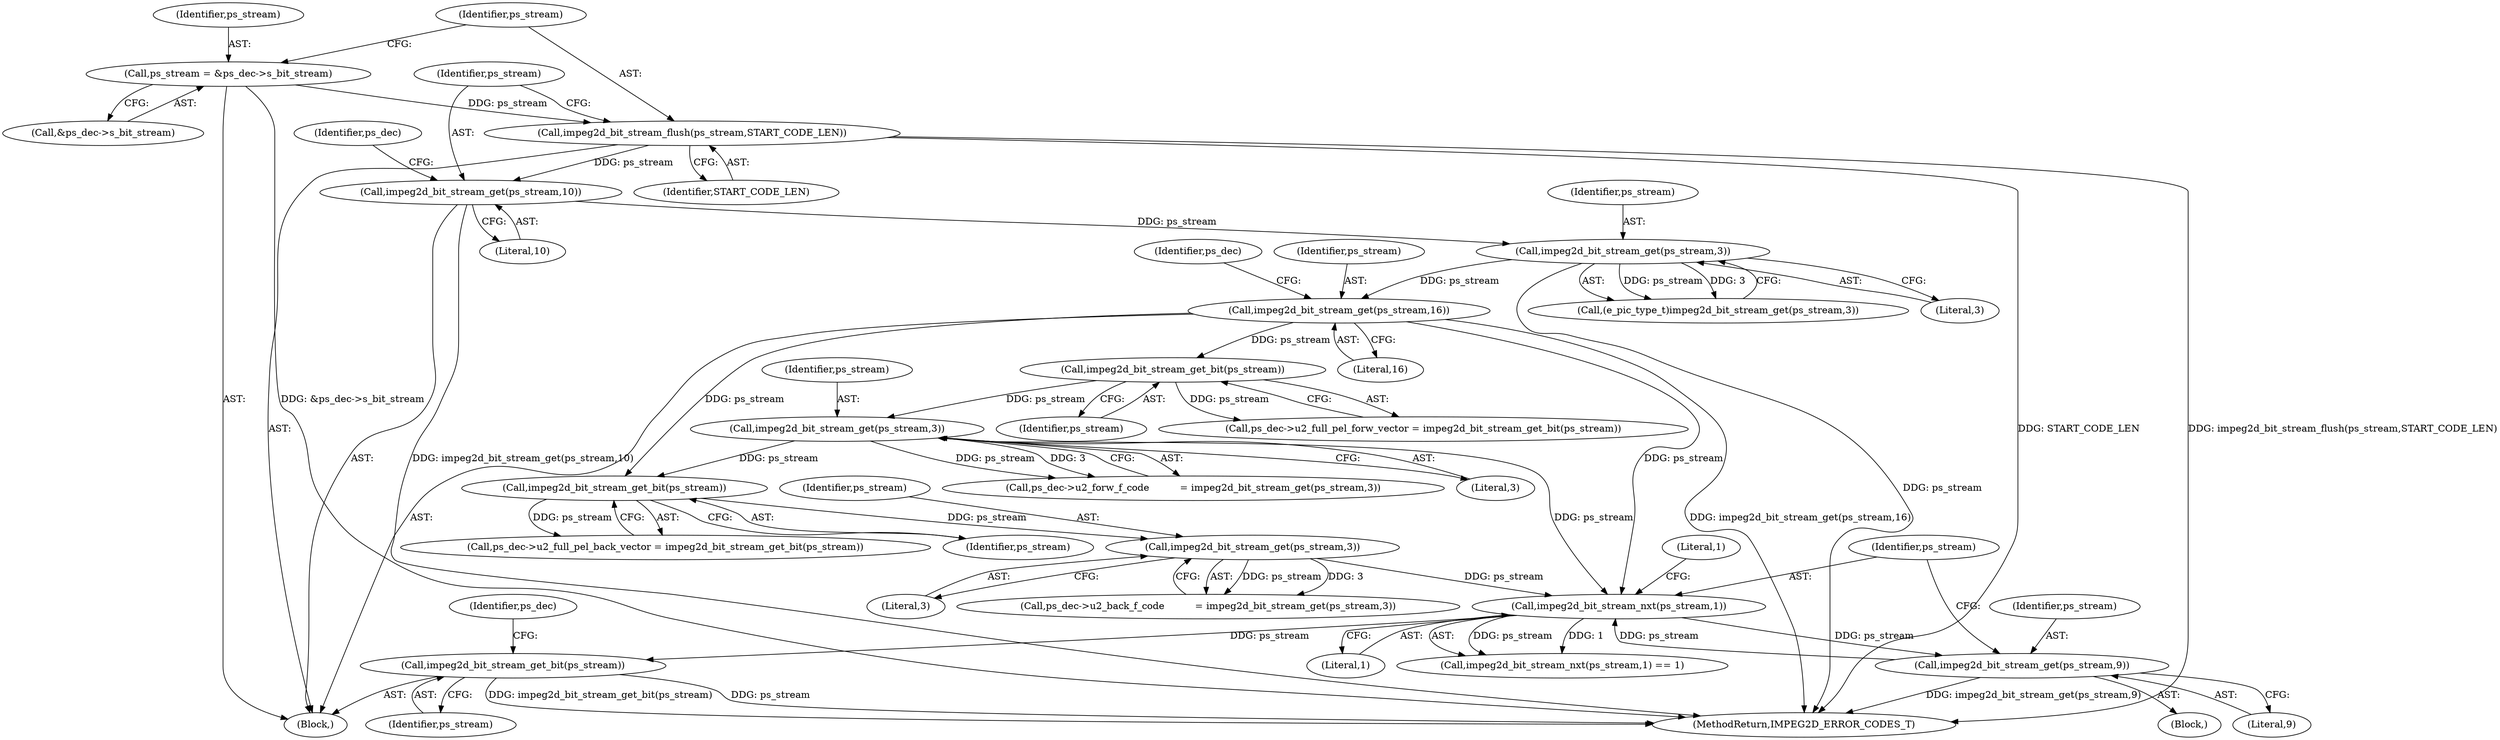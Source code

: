 digraph "0_Android_ffab15eb80630dc799eb410855c93525b75233c3_3@pointer" {
"1000268" [label="(Call,impeg2d_bit_stream_get_bit(ps_stream))"];
"1000253" [label="(Call,impeg2d_bit_stream_nxt(ps_stream,1))"];
"1000156" [label="(Call,impeg2d_bit_stream_get(ps_stream,16))"];
"1000135" [label="(Call,impeg2d_bit_stream_get(ps_stream,3))"];
"1000126" [label="(Call,impeg2d_bit_stream_get(ps_stream,10))"];
"1000123" [label="(Call,impeg2d_bit_stream_flush(ps_stream,START_CODE_LEN))"];
"1000117" [label="(Call,ps_stream = &ps_dec->s_bit_stream)"];
"1000202" [label="(Call,impeg2d_bit_stream_get(ps_stream,3))"];
"1000196" [label="(Call,impeg2d_bit_stream_get_bit(ps_stream))"];
"1000182" [label="(Call,impeg2d_bit_stream_get(ps_stream,3))"];
"1000176" [label="(Call,impeg2d_bit_stream_get_bit(ps_stream))"];
"1000265" [label="(Call,impeg2d_bit_stream_get(ps_stream,9))"];
"1000255" [label="(Literal,1)"];
"1000133" [label="(Call,(e_pic_type_t)impeg2d_bit_stream_get(ps_stream,3))"];
"1000204" [label="(Literal,3)"];
"1000124" [label="(Identifier,ps_stream)"];
"1000177" [label="(Identifier,ps_stream)"];
"1000267" [label="(Literal,9)"];
"1000192" [label="(Call,ps_dec->u2_full_pel_back_vector = impeg2d_bit_stream_get_bit(ps_stream))"];
"1000254" [label="(Identifier,ps_stream)"];
"1000156" [label="(Call,impeg2d_bit_stream_get(ps_stream,16))"];
"1000265" [label="(Call,impeg2d_bit_stream_get(ps_stream,9))"];
"1000137" [label="(Literal,3)"];
"1000128" [label="(Literal,10)"];
"1000252" [label="(Call,impeg2d_bit_stream_nxt(ps_stream,1) == 1)"];
"1000123" [label="(Call,impeg2d_bit_stream_flush(ps_stream,START_CODE_LEN))"];
"1000118" [label="(Identifier,ps_stream)"];
"1000184" [label="(Literal,3)"];
"1000203" [label="(Identifier,ps_stream)"];
"1000264" [label="(Block,)"];
"1000125" [label="(Identifier,START_CODE_LEN)"];
"1000253" [label="(Call,impeg2d_bit_stream_nxt(ps_stream,1))"];
"1000115" [label="(Block,)"];
"1000182" [label="(Call,impeg2d_bit_stream_get(ps_stream,3))"];
"1000119" [label="(Call,&ps_dec->s_bit_stream)"];
"1000198" [label="(Call,ps_dec->u2_back_f_code          = impeg2d_bit_stream_get(ps_stream,3))"];
"1000256" [label="(Literal,1)"];
"1000269" [label="(Identifier,ps_stream)"];
"1000266" [label="(Identifier,ps_stream)"];
"1000157" [label="(Identifier,ps_stream)"];
"1000127" [label="(Identifier,ps_stream)"];
"1000197" [label="(Identifier,ps_stream)"];
"1000126" [label="(Call,impeg2d_bit_stream_get(ps_stream,10))"];
"1000178" [label="(Call,ps_dec->u2_forw_f_code          = impeg2d_bit_stream_get(ps_stream,3))"];
"1000183" [label="(Identifier,ps_stream)"];
"1000117" [label="(Call,ps_stream = &ps_dec->s_bit_stream)"];
"1000176" [label="(Call,impeg2d_bit_stream_get_bit(ps_stream))"];
"1000135" [label="(Call,impeg2d_bit_stream_get(ps_stream,3))"];
"1000158" [label="(Literal,16)"];
"1000196" [label="(Call,impeg2d_bit_stream_get_bit(ps_stream))"];
"1000271" [label="(Identifier,ps_dec)"];
"1000163" [label="(Identifier,ps_dec)"];
"1000268" [label="(Call,impeg2d_bit_stream_get_bit(ps_stream))"];
"1000172" [label="(Call,ps_dec->u2_full_pel_forw_vector = impeg2d_bit_stream_get_bit(ps_stream))"];
"1000202" [label="(Call,impeg2d_bit_stream_get(ps_stream,3))"];
"1000131" [label="(Identifier,ps_dec)"];
"1000276" [label="(MethodReturn,IMPEG2D_ERROR_CODES_T)"];
"1000136" [label="(Identifier,ps_stream)"];
"1000268" -> "1000115"  [label="AST: "];
"1000268" -> "1000269"  [label="CFG: "];
"1000269" -> "1000268"  [label="AST: "];
"1000271" -> "1000268"  [label="CFG: "];
"1000268" -> "1000276"  [label="DDG: ps_stream"];
"1000268" -> "1000276"  [label="DDG: impeg2d_bit_stream_get_bit(ps_stream)"];
"1000253" -> "1000268"  [label="DDG: ps_stream"];
"1000253" -> "1000252"  [label="AST: "];
"1000253" -> "1000255"  [label="CFG: "];
"1000254" -> "1000253"  [label="AST: "];
"1000255" -> "1000253"  [label="AST: "];
"1000256" -> "1000253"  [label="CFG: "];
"1000253" -> "1000252"  [label="DDG: ps_stream"];
"1000253" -> "1000252"  [label="DDG: 1"];
"1000156" -> "1000253"  [label="DDG: ps_stream"];
"1000202" -> "1000253"  [label="DDG: ps_stream"];
"1000265" -> "1000253"  [label="DDG: ps_stream"];
"1000182" -> "1000253"  [label="DDG: ps_stream"];
"1000253" -> "1000265"  [label="DDG: ps_stream"];
"1000156" -> "1000115"  [label="AST: "];
"1000156" -> "1000158"  [label="CFG: "];
"1000157" -> "1000156"  [label="AST: "];
"1000158" -> "1000156"  [label="AST: "];
"1000163" -> "1000156"  [label="CFG: "];
"1000156" -> "1000276"  [label="DDG: impeg2d_bit_stream_get(ps_stream,16)"];
"1000135" -> "1000156"  [label="DDG: ps_stream"];
"1000156" -> "1000176"  [label="DDG: ps_stream"];
"1000156" -> "1000196"  [label="DDG: ps_stream"];
"1000135" -> "1000133"  [label="AST: "];
"1000135" -> "1000137"  [label="CFG: "];
"1000136" -> "1000135"  [label="AST: "];
"1000137" -> "1000135"  [label="AST: "];
"1000133" -> "1000135"  [label="CFG: "];
"1000135" -> "1000276"  [label="DDG: ps_stream"];
"1000135" -> "1000133"  [label="DDG: ps_stream"];
"1000135" -> "1000133"  [label="DDG: 3"];
"1000126" -> "1000135"  [label="DDG: ps_stream"];
"1000126" -> "1000115"  [label="AST: "];
"1000126" -> "1000128"  [label="CFG: "];
"1000127" -> "1000126"  [label="AST: "];
"1000128" -> "1000126"  [label="AST: "];
"1000131" -> "1000126"  [label="CFG: "];
"1000126" -> "1000276"  [label="DDG: impeg2d_bit_stream_get(ps_stream,10)"];
"1000123" -> "1000126"  [label="DDG: ps_stream"];
"1000123" -> "1000115"  [label="AST: "];
"1000123" -> "1000125"  [label="CFG: "];
"1000124" -> "1000123"  [label="AST: "];
"1000125" -> "1000123"  [label="AST: "];
"1000127" -> "1000123"  [label="CFG: "];
"1000123" -> "1000276"  [label="DDG: START_CODE_LEN"];
"1000123" -> "1000276"  [label="DDG: impeg2d_bit_stream_flush(ps_stream,START_CODE_LEN)"];
"1000117" -> "1000123"  [label="DDG: ps_stream"];
"1000117" -> "1000115"  [label="AST: "];
"1000117" -> "1000119"  [label="CFG: "];
"1000118" -> "1000117"  [label="AST: "];
"1000119" -> "1000117"  [label="AST: "];
"1000124" -> "1000117"  [label="CFG: "];
"1000117" -> "1000276"  [label="DDG: &ps_dec->s_bit_stream"];
"1000202" -> "1000198"  [label="AST: "];
"1000202" -> "1000204"  [label="CFG: "];
"1000203" -> "1000202"  [label="AST: "];
"1000204" -> "1000202"  [label="AST: "];
"1000198" -> "1000202"  [label="CFG: "];
"1000202" -> "1000198"  [label="DDG: ps_stream"];
"1000202" -> "1000198"  [label="DDG: 3"];
"1000196" -> "1000202"  [label="DDG: ps_stream"];
"1000196" -> "1000192"  [label="AST: "];
"1000196" -> "1000197"  [label="CFG: "];
"1000197" -> "1000196"  [label="AST: "];
"1000192" -> "1000196"  [label="CFG: "];
"1000196" -> "1000192"  [label="DDG: ps_stream"];
"1000182" -> "1000196"  [label="DDG: ps_stream"];
"1000182" -> "1000178"  [label="AST: "];
"1000182" -> "1000184"  [label="CFG: "];
"1000183" -> "1000182"  [label="AST: "];
"1000184" -> "1000182"  [label="AST: "];
"1000178" -> "1000182"  [label="CFG: "];
"1000182" -> "1000178"  [label="DDG: ps_stream"];
"1000182" -> "1000178"  [label="DDG: 3"];
"1000176" -> "1000182"  [label="DDG: ps_stream"];
"1000176" -> "1000172"  [label="AST: "];
"1000176" -> "1000177"  [label="CFG: "];
"1000177" -> "1000176"  [label="AST: "];
"1000172" -> "1000176"  [label="CFG: "];
"1000176" -> "1000172"  [label="DDG: ps_stream"];
"1000265" -> "1000264"  [label="AST: "];
"1000265" -> "1000267"  [label="CFG: "];
"1000266" -> "1000265"  [label="AST: "];
"1000267" -> "1000265"  [label="AST: "];
"1000254" -> "1000265"  [label="CFG: "];
"1000265" -> "1000276"  [label="DDG: impeg2d_bit_stream_get(ps_stream,9)"];
}
